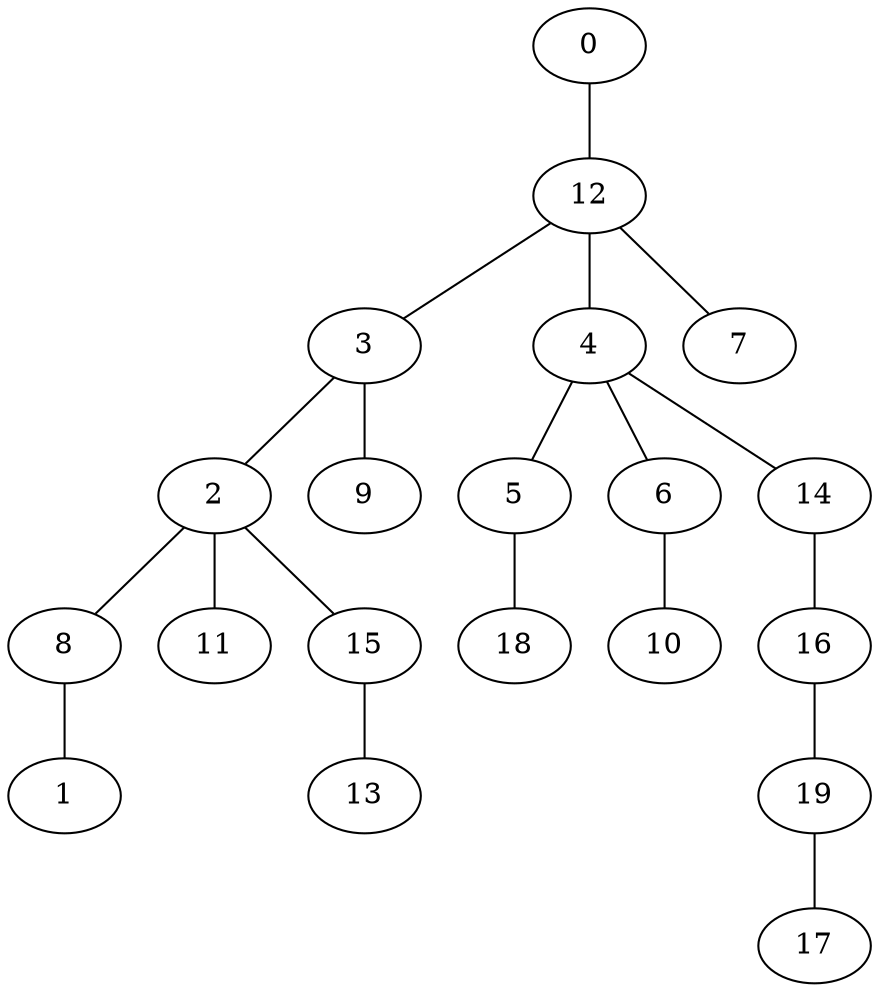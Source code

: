 strict graph "" {
	0 -- 12;
	12 -- 3;
	12 -- 4;
	12 -- 7;
	3 -- 2;
	3 -- 9;
	4 -- 5;
	4 -- 6;
	4 -- 14;
	5 -- 18;
	6 -- 10;
	14 -- 16;
	16 -- 19;
	19 -- 17;
	2 -- 8;
	2 -- 11;
	2 -- 15;
	8 -- 1;
	15 -- 13;
}
